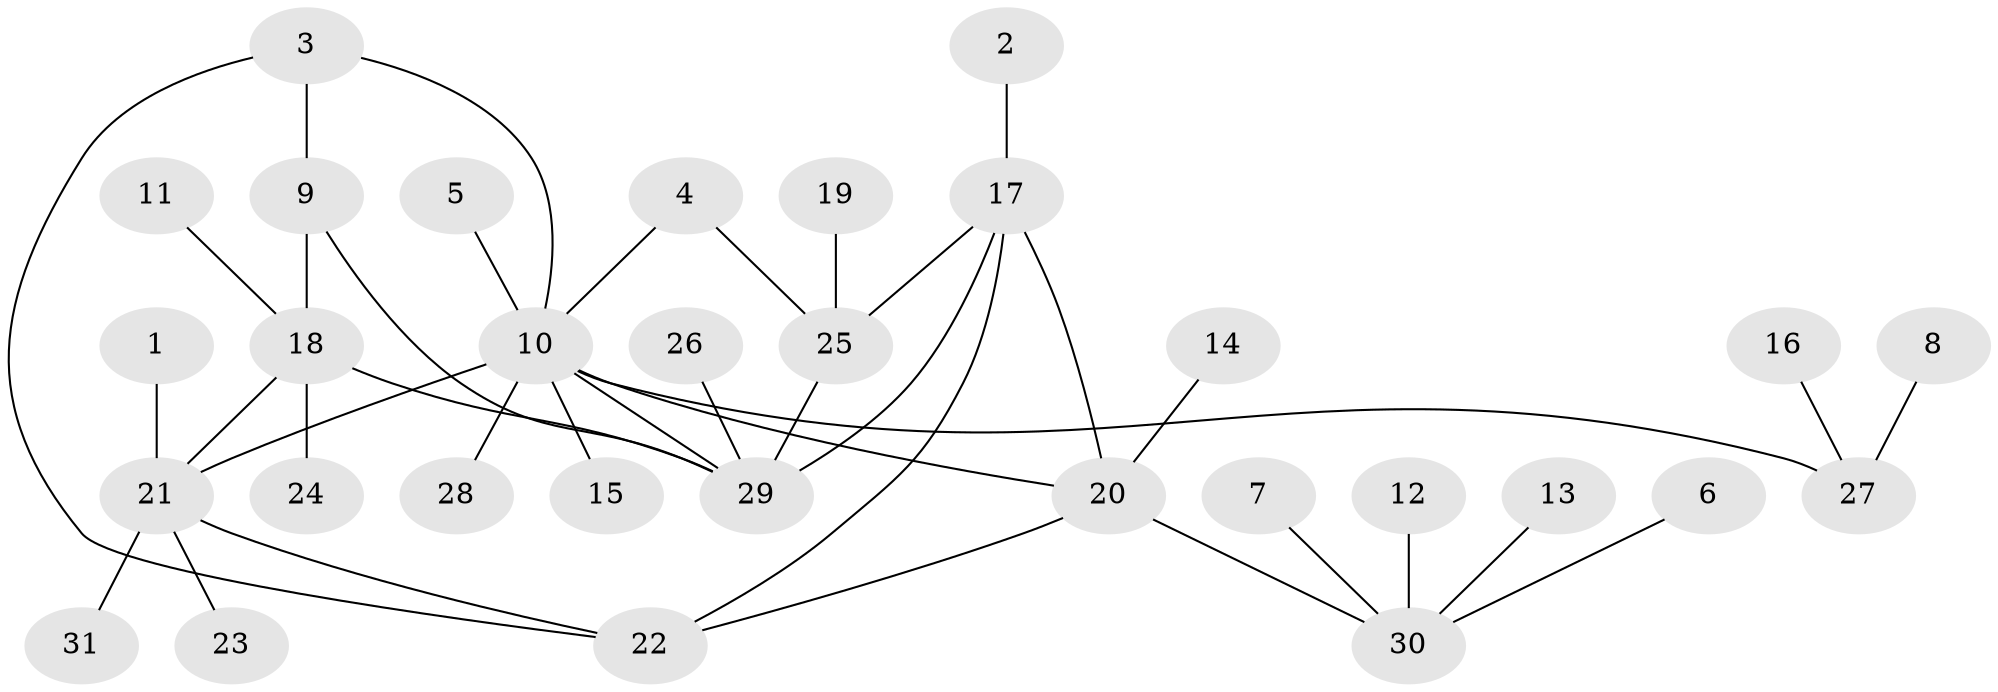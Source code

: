 // original degree distribution, {8: 0.016129032258064516, 4: 0.04838709677419355, 6: 0.08064516129032258, 9: 0.016129032258064516, 11: 0.016129032258064516, 3: 0.04838709677419355, 5: 0.04838709677419355, 2: 0.14516129032258066, 1: 0.5806451612903226}
// Generated by graph-tools (version 1.1) at 2025/50/03/09/25 03:50:40]
// undirected, 31 vertices, 39 edges
graph export_dot {
graph [start="1"]
  node [color=gray90,style=filled];
  1;
  2;
  3;
  4;
  5;
  6;
  7;
  8;
  9;
  10;
  11;
  12;
  13;
  14;
  15;
  16;
  17;
  18;
  19;
  20;
  21;
  22;
  23;
  24;
  25;
  26;
  27;
  28;
  29;
  30;
  31;
  1 -- 21 [weight=1.0];
  2 -- 17 [weight=1.0];
  3 -- 9 [weight=2.0];
  3 -- 10 [weight=1.0];
  3 -- 22 [weight=1.0];
  4 -- 10 [weight=1.0];
  4 -- 25 [weight=1.0];
  5 -- 10 [weight=1.0];
  6 -- 30 [weight=1.0];
  7 -- 30 [weight=1.0];
  8 -- 27 [weight=1.0];
  9 -- 18 [weight=1.0];
  9 -- 29 [weight=1.0];
  10 -- 15 [weight=1.0];
  10 -- 20 [weight=1.0];
  10 -- 21 [weight=1.0];
  10 -- 27 [weight=2.0];
  10 -- 28 [weight=1.0];
  10 -- 29 [weight=2.0];
  11 -- 18 [weight=1.0];
  12 -- 30 [weight=1.0];
  13 -- 30 [weight=1.0];
  14 -- 20 [weight=1.0];
  16 -- 27 [weight=1.0];
  17 -- 20 [weight=1.0];
  17 -- 22 [weight=1.0];
  17 -- 25 [weight=1.0];
  17 -- 29 [weight=1.0];
  18 -- 21 [weight=2.0];
  18 -- 24 [weight=1.0];
  18 -- 29 [weight=1.0];
  19 -- 25 [weight=1.0];
  20 -- 22 [weight=1.0];
  20 -- 30 [weight=1.0];
  21 -- 22 [weight=1.0];
  21 -- 23 [weight=1.0];
  21 -- 31 [weight=1.0];
  25 -- 29 [weight=1.0];
  26 -- 29 [weight=1.0];
}
